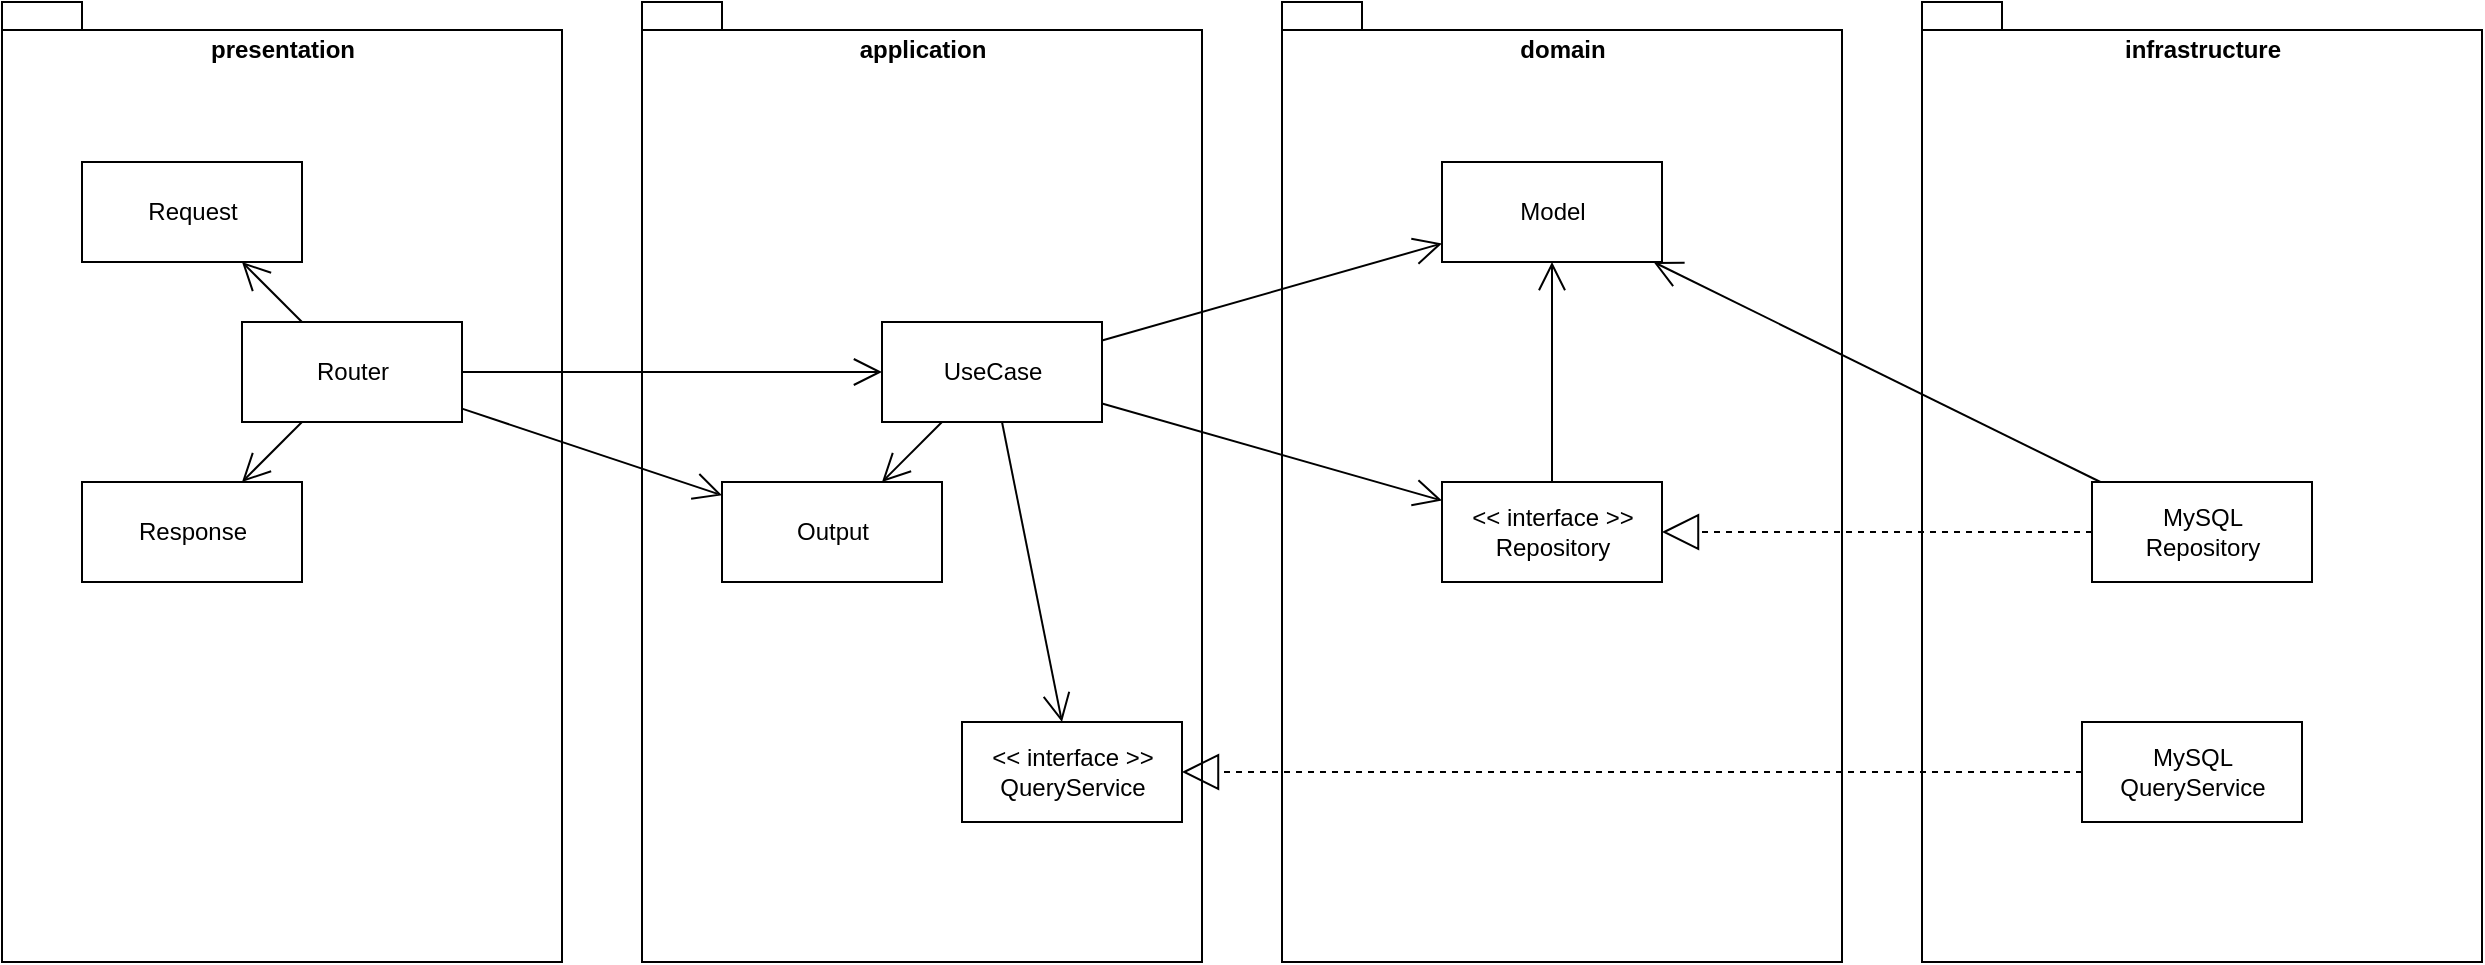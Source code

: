 <mxfile>
    <diagram id="afhy61-JGGwbrwMMAsw_" name="ページ1">
        <mxGraphModel dx="1266" dy="771" grid="1" gridSize="10" guides="1" tooltips="1" connect="1" arrows="1" fold="1" page="1" pageScale="1" pageWidth="827" pageHeight="1169" math="0" shadow="0">
            <root>
                <mxCell id="0"/>
                <mxCell id="1" parent="0"/>
                <mxCell id="26" value="domain" style="shape=folder;fontStyle=1;spacingTop=10;tabWidth=40;tabHeight=14;tabPosition=left;html=1;verticalAlign=top;fillColor=none;" parent="1" vertex="1">
                    <mxGeometry x="720" y="80" width="280" height="480" as="geometry"/>
                </mxCell>
                <mxCell id="27" value="presentation" style="shape=folder;fontStyle=1;spacingTop=10;tabWidth=40;tabHeight=14;tabPosition=left;html=1;verticalAlign=top;fillColor=none;" parent="1" vertex="1">
                    <mxGeometry x="80" y="80" width="280" height="480" as="geometry"/>
                </mxCell>
                <mxCell id="28" value="application" style="shape=folder;fontStyle=1;spacingTop=10;tabWidth=40;tabHeight=14;tabPosition=left;html=1;verticalAlign=top;fillColor=none;" parent="1" vertex="1">
                    <mxGeometry x="400" y="80" width="280" height="480" as="geometry"/>
                </mxCell>
                <mxCell id="29" value="infrastructure" style="shape=folder;fontStyle=1;spacingTop=10;tabWidth=40;tabHeight=14;tabPosition=left;html=1;verticalAlign=top;fillColor=none;" parent="1" vertex="1">
                    <mxGeometry x="1040" y="80" width="280" height="480" as="geometry"/>
                </mxCell>
                <mxCell id="30" value="Router" style="html=1;" parent="1" vertex="1">
                    <mxGeometry x="200" y="240" width="110" height="50" as="geometry"/>
                </mxCell>
                <mxCell id="31" value="Request" style="html=1;" parent="1" vertex="1">
                    <mxGeometry x="120" y="160" width="110" height="50" as="geometry"/>
                </mxCell>
                <mxCell id="32" value="Response" style="html=1;" parent="1" vertex="1">
                    <mxGeometry x="120" y="320" width="110" height="50" as="geometry"/>
                </mxCell>
                <mxCell id="33" value="UseCase" style="html=1;" parent="1" vertex="1">
                    <mxGeometry x="520" y="240" width="110" height="50" as="geometry"/>
                </mxCell>
                <mxCell id="34" value="Output" style="html=1;" parent="1" vertex="1">
                    <mxGeometry x="440" y="320" width="110" height="50" as="geometry"/>
                </mxCell>
                <mxCell id="37" value="" style="endArrow=open;endFill=1;endSize=12;html=1;" parent="1" source="30" target="31" edge="1">
                    <mxGeometry width="160" relative="1" as="geometry">
                        <mxPoint x="420" y="340" as="sourcePoint"/>
                        <mxPoint x="580" y="340" as="targetPoint"/>
                    </mxGeometry>
                </mxCell>
                <mxCell id="38" value="" style="endArrow=open;endFill=1;endSize=12;html=1;" parent="1" source="30" target="32" edge="1">
                    <mxGeometry width="160" relative="1" as="geometry">
                        <mxPoint x="225.556" y="260" as="sourcePoint"/>
                        <mxPoint x="194.444" y="220" as="targetPoint"/>
                    </mxGeometry>
                </mxCell>
                <mxCell id="39" value="" style="endArrow=open;endFill=1;endSize=12;html=1;" parent="1" source="30" target="33" edge="1">
                    <mxGeometry width="160" relative="1" as="geometry">
                        <mxPoint x="226.818" y="310" as="sourcePoint"/>
                        <mxPoint x="183.182" y="370" as="targetPoint"/>
                    </mxGeometry>
                </mxCell>
                <mxCell id="40" value="" style="endArrow=open;endFill=1;endSize=12;html=1;" parent="1" source="30" target="34" edge="1">
                    <mxGeometry width="160" relative="1" as="geometry">
                        <mxPoint x="300" y="283.382" as="sourcePoint"/>
                        <mxPoint x="530" y="276.618" as="targetPoint"/>
                    </mxGeometry>
                </mxCell>
                <mxCell id="41" value="" style="endArrow=open;endFill=1;endSize=12;html=1;" parent="1" source="33" target="34" edge="1">
                    <mxGeometry width="160" relative="1" as="geometry">
                        <mxPoint x="300" y="307.917" as="sourcePoint"/>
                        <mxPoint x="430" y="362.083" as="targetPoint"/>
                    </mxGeometry>
                </mxCell>
                <mxCell id="43" value="" style="endArrow=open;endFill=1;endSize=12;html=1;" parent="1" source="33" target="50" edge="1">
                    <mxGeometry width="160" relative="1" as="geometry">
                        <mxPoint x="640" y="297.407" as="sourcePoint"/>
                        <mxPoint x="800" y="362.593" as="targetPoint"/>
                    </mxGeometry>
                </mxCell>
                <mxCell id="45" value="Model" style="html=1;" parent="1" vertex="1">
                    <mxGeometry x="800" y="160" width="110" height="50" as="geometry"/>
                </mxCell>
                <mxCell id="46" value="" style="endArrow=open;endFill=1;endSize=12;html=1;" parent="1" source="33" target="45" edge="1">
                    <mxGeometry width="160" relative="1" as="geometry">
                        <mxPoint x="640" y="282.857" as="sourcePoint"/>
                        <mxPoint x="1090" y="347.143" as="targetPoint"/>
                    </mxGeometry>
                </mxCell>
                <mxCell id="47" value="MySQL&lt;br&gt;Repository" style="html=1;" parent="1" vertex="1">
                    <mxGeometry x="1125" y="320" width="110" height="50" as="geometry"/>
                </mxCell>
                <mxCell id="50" value="&amp;lt;&amp;lt; interface &amp;gt;&amp;gt;&lt;br&gt;Repository" style="html=1;" parent="1" vertex="1">
                    <mxGeometry x="800" y="320" width="110" height="50" as="geometry"/>
                </mxCell>
                <mxCell id="51" value="" style="endArrow=open;endFill=1;endSize=12;html=1;" parent="1" source="50" target="45" edge="1">
                    <mxGeometry width="160" relative="1" as="geometry">
                        <mxPoint x="1090" y="195" as="sourcePoint"/>
                        <mxPoint x="920" y="195" as="targetPoint"/>
                    </mxGeometry>
                </mxCell>
                <mxCell id="52" value="" style="endArrow=block;endSize=16;endFill=0;html=1;dashed=1;" parent="1" source="47" target="50" edge="1">
                    <mxGeometry width="160" relative="1" as="geometry">
                        <mxPoint x="790" y="240" as="sourcePoint"/>
                        <mxPoint x="950" y="240" as="targetPoint"/>
                    </mxGeometry>
                </mxCell>
                <mxCell id="53" value="" style="endArrow=open;endFill=1;endSize=12;html=1;" parent="1" source="47" target="45" edge="1">
                    <mxGeometry width="160" relative="1" as="geometry">
                        <mxPoint x="865" y="330" as="sourcePoint"/>
                        <mxPoint x="865" y="220" as="targetPoint"/>
                    </mxGeometry>
                </mxCell>
                <mxCell id="54" value="MySQL&lt;br&gt;QueryService" style="html=1;" vertex="1" parent="1">
                    <mxGeometry x="1120" y="440" width="110" height="50" as="geometry"/>
                </mxCell>
                <mxCell id="55" value="&amp;lt;&amp;lt; interface &amp;gt;&amp;gt;&lt;br&gt;QueryService" style="html=1;" vertex="1" parent="1">
                    <mxGeometry x="560" y="440" width="110" height="50" as="geometry"/>
                </mxCell>
                <mxCell id="56" value="" style="endArrow=block;endSize=16;endFill=0;html=1;dashed=1;" edge="1" parent="1" source="54" target="55">
                    <mxGeometry width="160" relative="1" as="geometry">
                        <mxPoint x="540" y="50" as="sourcePoint"/>
                        <mxPoint x="700" y="50" as="targetPoint"/>
                    </mxGeometry>
                </mxCell>
                <mxCell id="57" value="" style="endArrow=open;endFill=1;endSize=12;html=1;" edge="1" parent="1" source="33" target="55">
                    <mxGeometry width="160" relative="1" as="geometry">
                        <mxPoint x="560" y="300" as="sourcePoint"/>
                        <mxPoint x="530" y="330" as="targetPoint"/>
                    </mxGeometry>
                </mxCell>
            </root>
        </mxGraphModel>
    </diagram>
</mxfile>